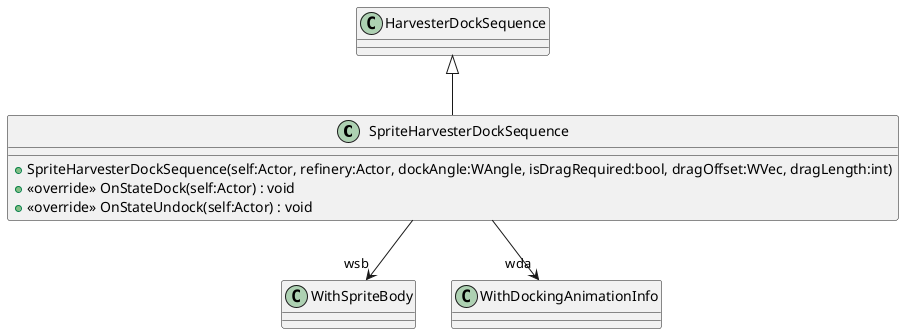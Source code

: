 @startuml
class SpriteHarvesterDockSequence {
    + SpriteHarvesterDockSequence(self:Actor, refinery:Actor, dockAngle:WAngle, isDragRequired:bool, dragOffset:WVec, dragLength:int)
    + <<override>> OnStateDock(self:Actor) : void
    + <<override>> OnStateUndock(self:Actor) : void
}
HarvesterDockSequence <|-- SpriteHarvesterDockSequence
SpriteHarvesterDockSequence --> "wsb" WithSpriteBody
SpriteHarvesterDockSequence --> "wda" WithDockingAnimationInfo
@enduml
